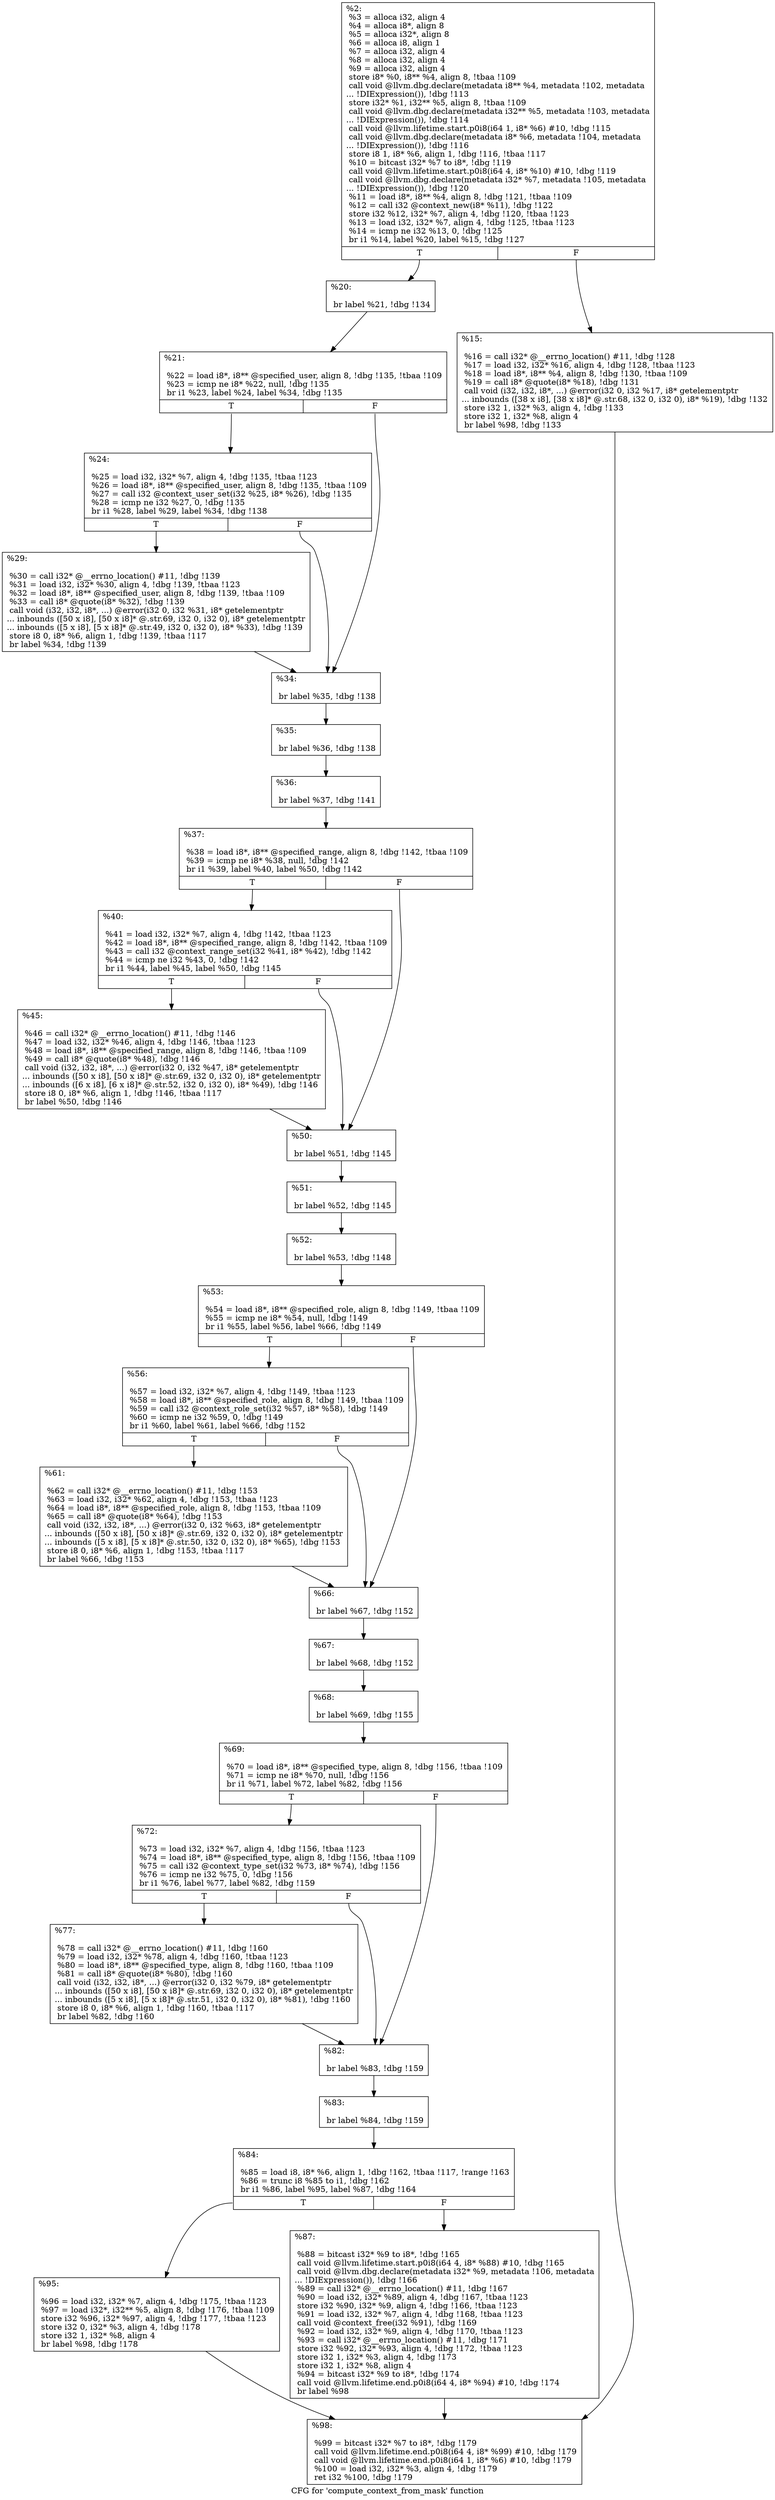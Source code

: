 digraph "CFG for 'compute_context_from_mask' function" {
	label="CFG for 'compute_context_from_mask' function";

	Node0x112b9d0 [shape=record,label="{%2:\l  %3 = alloca i32, align 4\l  %4 = alloca i8*, align 8\l  %5 = alloca i32*, align 8\l  %6 = alloca i8, align 1\l  %7 = alloca i32, align 4\l  %8 = alloca i32, align 4\l  %9 = alloca i32, align 4\l  store i8* %0, i8** %4, align 8, !tbaa !109\l  call void @llvm.dbg.declare(metadata i8** %4, metadata !102, metadata\l... !DIExpression()), !dbg !113\l  store i32* %1, i32** %5, align 8, !tbaa !109\l  call void @llvm.dbg.declare(metadata i32** %5, metadata !103, metadata\l... !DIExpression()), !dbg !114\l  call void @llvm.lifetime.start.p0i8(i64 1, i8* %6) #10, !dbg !115\l  call void @llvm.dbg.declare(metadata i8* %6, metadata !104, metadata\l... !DIExpression()), !dbg !116\l  store i8 1, i8* %6, align 1, !dbg !116, !tbaa !117\l  %10 = bitcast i32* %7 to i8*, !dbg !119\l  call void @llvm.lifetime.start.p0i8(i64 4, i8* %10) #10, !dbg !119\l  call void @llvm.dbg.declare(metadata i32* %7, metadata !105, metadata\l... !DIExpression()), !dbg !120\l  %11 = load i8*, i8** %4, align 8, !dbg !121, !tbaa !109\l  %12 = call i32 @context_new(i8* %11), !dbg !122\l  store i32 %12, i32* %7, align 4, !dbg !120, !tbaa !123\l  %13 = load i32, i32* %7, align 4, !dbg !125, !tbaa !123\l  %14 = icmp ne i32 %13, 0, !dbg !125\l  br i1 %14, label %20, label %15, !dbg !127\l|{<s0>T|<s1>F}}"];
	Node0x112b9d0:s0 -> Node0x112bad0;
	Node0x112b9d0:s1 -> Node0x112ba80;
	Node0x112ba80 [shape=record,label="{%15:\l\l  %16 = call i32* @__errno_location() #11, !dbg !128\l  %17 = load i32, i32* %16, align 4, !dbg !128, !tbaa !123\l  %18 = load i8*, i8** %4, align 8, !dbg !130, !tbaa !109\l  %19 = call i8* @quote(i8* %18), !dbg !131\l  call void (i32, i32, i8*, ...) @error(i32 0, i32 %17, i8* getelementptr\l... inbounds ([38 x i8], [38 x i8]* @.str.68, i32 0, i32 0), i8* %19), !dbg !132\l  store i32 1, i32* %3, align 4, !dbg !133\l  store i32 1, i32* %8, align 4\l  br label %98, !dbg !133\l}"];
	Node0x112ba80 -> Node0x112c340;
	Node0x112bad0 [shape=record,label="{%20:\l\l  br label %21, !dbg !134\l}"];
	Node0x112bad0 -> Node0x112bb20;
	Node0x112bb20 [shape=record,label="{%21:\l\l  %22 = load i8*, i8** @specified_user, align 8, !dbg !135, !tbaa !109\l  %23 = icmp ne i8* %22, null, !dbg !135\l  br i1 %23, label %24, label %34, !dbg !135\l|{<s0>T|<s1>F}}"];
	Node0x112bb20:s0 -> Node0x112bb70;
	Node0x112bb20:s1 -> Node0x112bc10;
	Node0x112bb70 [shape=record,label="{%24:\l\l  %25 = load i32, i32* %7, align 4, !dbg !135, !tbaa !123\l  %26 = load i8*, i8** @specified_user, align 8, !dbg !135, !tbaa !109\l  %27 = call i32 @context_user_set(i32 %25, i8* %26), !dbg !135\l  %28 = icmp ne i32 %27, 0, !dbg !135\l  br i1 %28, label %29, label %34, !dbg !138\l|{<s0>T|<s1>F}}"];
	Node0x112bb70:s0 -> Node0x112bbc0;
	Node0x112bb70:s1 -> Node0x112bc10;
	Node0x112bbc0 [shape=record,label="{%29:\l\l  %30 = call i32* @__errno_location() #11, !dbg !139\l  %31 = load i32, i32* %30, align 4, !dbg !139, !tbaa !123\l  %32 = load i8*, i8** @specified_user, align 8, !dbg !139, !tbaa !109\l  %33 = call i8* @quote(i8* %32), !dbg !139\l  call void (i32, i32, i8*, ...) @error(i32 0, i32 %31, i8* getelementptr\l... inbounds ([50 x i8], [50 x i8]* @.str.69, i32 0, i32 0), i8* getelementptr\l... inbounds ([5 x i8], [5 x i8]* @.str.49, i32 0, i32 0), i8* %33), !dbg !139\l  store i8 0, i8* %6, align 1, !dbg !139, !tbaa !117\l  br label %34, !dbg !139\l}"];
	Node0x112bbc0 -> Node0x112bc10;
	Node0x112bc10 [shape=record,label="{%34:\l\l  br label %35, !dbg !138\l}"];
	Node0x112bc10 -> Node0x112bc60;
	Node0x112bc60 [shape=record,label="{%35:\l\l  br label %36, !dbg !138\l}"];
	Node0x112bc60 -> Node0x112bcb0;
	Node0x112bcb0 [shape=record,label="{%36:\l\l  br label %37, !dbg !141\l}"];
	Node0x112bcb0 -> Node0x112bd00;
	Node0x112bd00 [shape=record,label="{%37:\l\l  %38 = load i8*, i8** @specified_range, align 8, !dbg !142, !tbaa !109\l  %39 = icmp ne i8* %38, null, !dbg !142\l  br i1 %39, label %40, label %50, !dbg !142\l|{<s0>T|<s1>F}}"];
	Node0x112bd00:s0 -> Node0x112bd50;
	Node0x112bd00:s1 -> Node0x112bdf0;
	Node0x112bd50 [shape=record,label="{%40:\l\l  %41 = load i32, i32* %7, align 4, !dbg !142, !tbaa !123\l  %42 = load i8*, i8** @specified_range, align 8, !dbg !142, !tbaa !109\l  %43 = call i32 @context_range_set(i32 %41, i8* %42), !dbg !142\l  %44 = icmp ne i32 %43, 0, !dbg !142\l  br i1 %44, label %45, label %50, !dbg !145\l|{<s0>T|<s1>F}}"];
	Node0x112bd50:s0 -> Node0x112bda0;
	Node0x112bd50:s1 -> Node0x112bdf0;
	Node0x112bda0 [shape=record,label="{%45:\l\l  %46 = call i32* @__errno_location() #11, !dbg !146\l  %47 = load i32, i32* %46, align 4, !dbg !146, !tbaa !123\l  %48 = load i8*, i8** @specified_range, align 8, !dbg !146, !tbaa !109\l  %49 = call i8* @quote(i8* %48), !dbg !146\l  call void (i32, i32, i8*, ...) @error(i32 0, i32 %47, i8* getelementptr\l... inbounds ([50 x i8], [50 x i8]* @.str.69, i32 0, i32 0), i8* getelementptr\l... inbounds ([6 x i8], [6 x i8]* @.str.52, i32 0, i32 0), i8* %49), !dbg !146\l  store i8 0, i8* %6, align 1, !dbg !146, !tbaa !117\l  br label %50, !dbg !146\l}"];
	Node0x112bda0 -> Node0x112bdf0;
	Node0x112bdf0 [shape=record,label="{%50:\l\l  br label %51, !dbg !145\l}"];
	Node0x112bdf0 -> Node0x112be40;
	Node0x112be40 [shape=record,label="{%51:\l\l  br label %52, !dbg !145\l}"];
	Node0x112be40 -> Node0x112be90;
	Node0x112be90 [shape=record,label="{%52:\l\l  br label %53, !dbg !148\l}"];
	Node0x112be90 -> Node0x112bee0;
	Node0x112bee0 [shape=record,label="{%53:\l\l  %54 = load i8*, i8** @specified_role, align 8, !dbg !149, !tbaa !109\l  %55 = icmp ne i8* %54, null, !dbg !149\l  br i1 %55, label %56, label %66, !dbg !149\l|{<s0>T|<s1>F}}"];
	Node0x112bee0:s0 -> Node0x112bf30;
	Node0x112bee0:s1 -> Node0x112bfd0;
	Node0x112bf30 [shape=record,label="{%56:\l\l  %57 = load i32, i32* %7, align 4, !dbg !149, !tbaa !123\l  %58 = load i8*, i8** @specified_role, align 8, !dbg !149, !tbaa !109\l  %59 = call i32 @context_role_set(i32 %57, i8* %58), !dbg !149\l  %60 = icmp ne i32 %59, 0, !dbg !149\l  br i1 %60, label %61, label %66, !dbg !152\l|{<s0>T|<s1>F}}"];
	Node0x112bf30:s0 -> Node0x112bf80;
	Node0x112bf30:s1 -> Node0x112bfd0;
	Node0x112bf80 [shape=record,label="{%61:\l\l  %62 = call i32* @__errno_location() #11, !dbg !153\l  %63 = load i32, i32* %62, align 4, !dbg !153, !tbaa !123\l  %64 = load i8*, i8** @specified_role, align 8, !dbg !153, !tbaa !109\l  %65 = call i8* @quote(i8* %64), !dbg !153\l  call void (i32, i32, i8*, ...) @error(i32 0, i32 %63, i8* getelementptr\l... inbounds ([50 x i8], [50 x i8]* @.str.69, i32 0, i32 0), i8* getelementptr\l... inbounds ([5 x i8], [5 x i8]* @.str.50, i32 0, i32 0), i8* %65), !dbg !153\l  store i8 0, i8* %6, align 1, !dbg !153, !tbaa !117\l  br label %66, !dbg !153\l}"];
	Node0x112bf80 -> Node0x112bfd0;
	Node0x112bfd0 [shape=record,label="{%66:\l\l  br label %67, !dbg !152\l}"];
	Node0x112bfd0 -> Node0x112c020;
	Node0x112c020 [shape=record,label="{%67:\l\l  br label %68, !dbg !152\l}"];
	Node0x112c020 -> Node0x112c070;
	Node0x112c070 [shape=record,label="{%68:\l\l  br label %69, !dbg !155\l}"];
	Node0x112c070 -> Node0x112c0c0;
	Node0x112c0c0 [shape=record,label="{%69:\l\l  %70 = load i8*, i8** @specified_type, align 8, !dbg !156, !tbaa !109\l  %71 = icmp ne i8* %70, null, !dbg !156\l  br i1 %71, label %72, label %82, !dbg !156\l|{<s0>T|<s1>F}}"];
	Node0x112c0c0:s0 -> Node0x112c110;
	Node0x112c0c0:s1 -> Node0x112c1b0;
	Node0x112c110 [shape=record,label="{%72:\l\l  %73 = load i32, i32* %7, align 4, !dbg !156, !tbaa !123\l  %74 = load i8*, i8** @specified_type, align 8, !dbg !156, !tbaa !109\l  %75 = call i32 @context_type_set(i32 %73, i8* %74), !dbg !156\l  %76 = icmp ne i32 %75, 0, !dbg !156\l  br i1 %76, label %77, label %82, !dbg !159\l|{<s0>T|<s1>F}}"];
	Node0x112c110:s0 -> Node0x112c160;
	Node0x112c110:s1 -> Node0x112c1b0;
	Node0x112c160 [shape=record,label="{%77:\l\l  %78 = call i32* @__errno_location() #11, !dbg !160\l  %79 = load i32, i32* %78, align 4, !dbg !160, !tbaa !123\l  %80 = load i8*, i8** @specified_type, align 8, !dbg !160, !tbaa !109\l  %81 = call i8* @quote(i8* %80), !dbg !160\l  call void (i32, i32, i8*, ...) @error(i32 0, i32 %79, i8* getelementptr\l... inbounds ([50 x i8], [50 x i8]* @.str.69, i32 0, i32 0), i8* getelementptr\l... inbounds ([5 x i8], [5 x i8]* @.str.51, i32 0, i32 0), i8* %81), !dbg !160\l  store i8 0, i8* %6, align 1, !dbg !160, !tbaa !117\l  br label %82, !dbg !160\l}"];
	Node0x112c160 -> Node0x112c1b0;
	Node0x112c1b0 [shape=record,label="{%82:\l\l  br label %83, !dbg !159\l}"];
	Node0x112c1b0 -> Node0x112c200;
	Node0x112c200 [shape=record,label="{%83:\l\l  br label %84, !dbg !159\l}"];
	Node0x112c200 -> Node0x112c250;
	Node0x112c250 [shape=record,label="{%84:\l\l  %85 = load i8, i8* %6, align 1, !dbg !162, !tbaa !117, !range !163\l  %86 = trunc i8 %85 to i1, !dbg !162\l  br i1 %86, label %95, label %87, !dbg !164\l|{<s0>T|<s1>F}}"];
	Node0x112c250:s0 -> Node0x112c2f0;
	Node0x112c250:s1 -> Node0x112c2a0;
	Node0x112c2a0 [shape=record,label="{%87:\l\l  %88 = bitcast i32* %9 to i8*, !dbg !165\l  call void @llvm.lifetime.start.p0i8(i64 4, i8* %88) #10, !dbg !165\l  call void @llvm.dbg.declare(metadata i32* %9, metadata !106, metadata\l... !DIExpression()), !dbg !166\l  %89 = call i32* @__errno_location() #11, !dbg !167\l  %90 = load i32, i32* %89, align 4, !dbg !167, !tbaa !123\l  store i32 %90, i32* %9, align 4, !dbg !166, !tbaa !123\l  %91 = load i32, i32* %7, align 4, !dbg !168, !tbaa !123\l  call void @context_free(i32 %91), !dbg !169\l  %92 = load i32, i32* %9, align 4, !dbg !170, !tbaa !123\l  %93 = call i32* @__errno_location() #11, !dbg !171\l  store i32 %92, i32* %93, align 4, !dbg !172, !tbaa !123\l  store i32 1, i32* %3, align 4, !dbg !173\l  store i32 1, i32* %8, align 4\l  %94 = bitcast i32* %9 to i8*, !dbg !174\l  call void @llvm.lifetime.end.p0i8(i64 4, i8* %94) #10, !dbg !174\l  br label %98\l}"];
	Node0x112c2a0 -> Node0x112c340;
	Node0x112c2f0 [shape=record,label="{%95:\l\l  %96 = load i32, i32* %7, align 4, !dbg !175, !tbaa !123\l  %97 = load i32*, i32** %5, align 8, !dbg !176, !tbaa !109\l  store i32 %96, i32* %97, align 4, !dbg !177, !tbaa !123\l  store i32 0, i32* %3, align 4, !dbg !178\l  store i32 1, i32* %8, align 4\l  br label %98, !dbg !178\l}"];
	Node0x112c2f0 -> Node0x112c340;
	Node0x112c340 [shape=record,label="{%98:\l\l  %99 = bitcast i32* %7 to i8*, !dbg !179\l  call void @llvm.lifetime.end.p0i8(i64 4, i8* %99) #10, !dbg !179\l  call void @llvm.lifetime.end.p0i8(i64 1, i8* %6) #10, !dbg !179\l  %100 = load i32, i32* %3, align 4, !dbg !179\l  ret i32 %100, !dbg !179\l}"];
}
